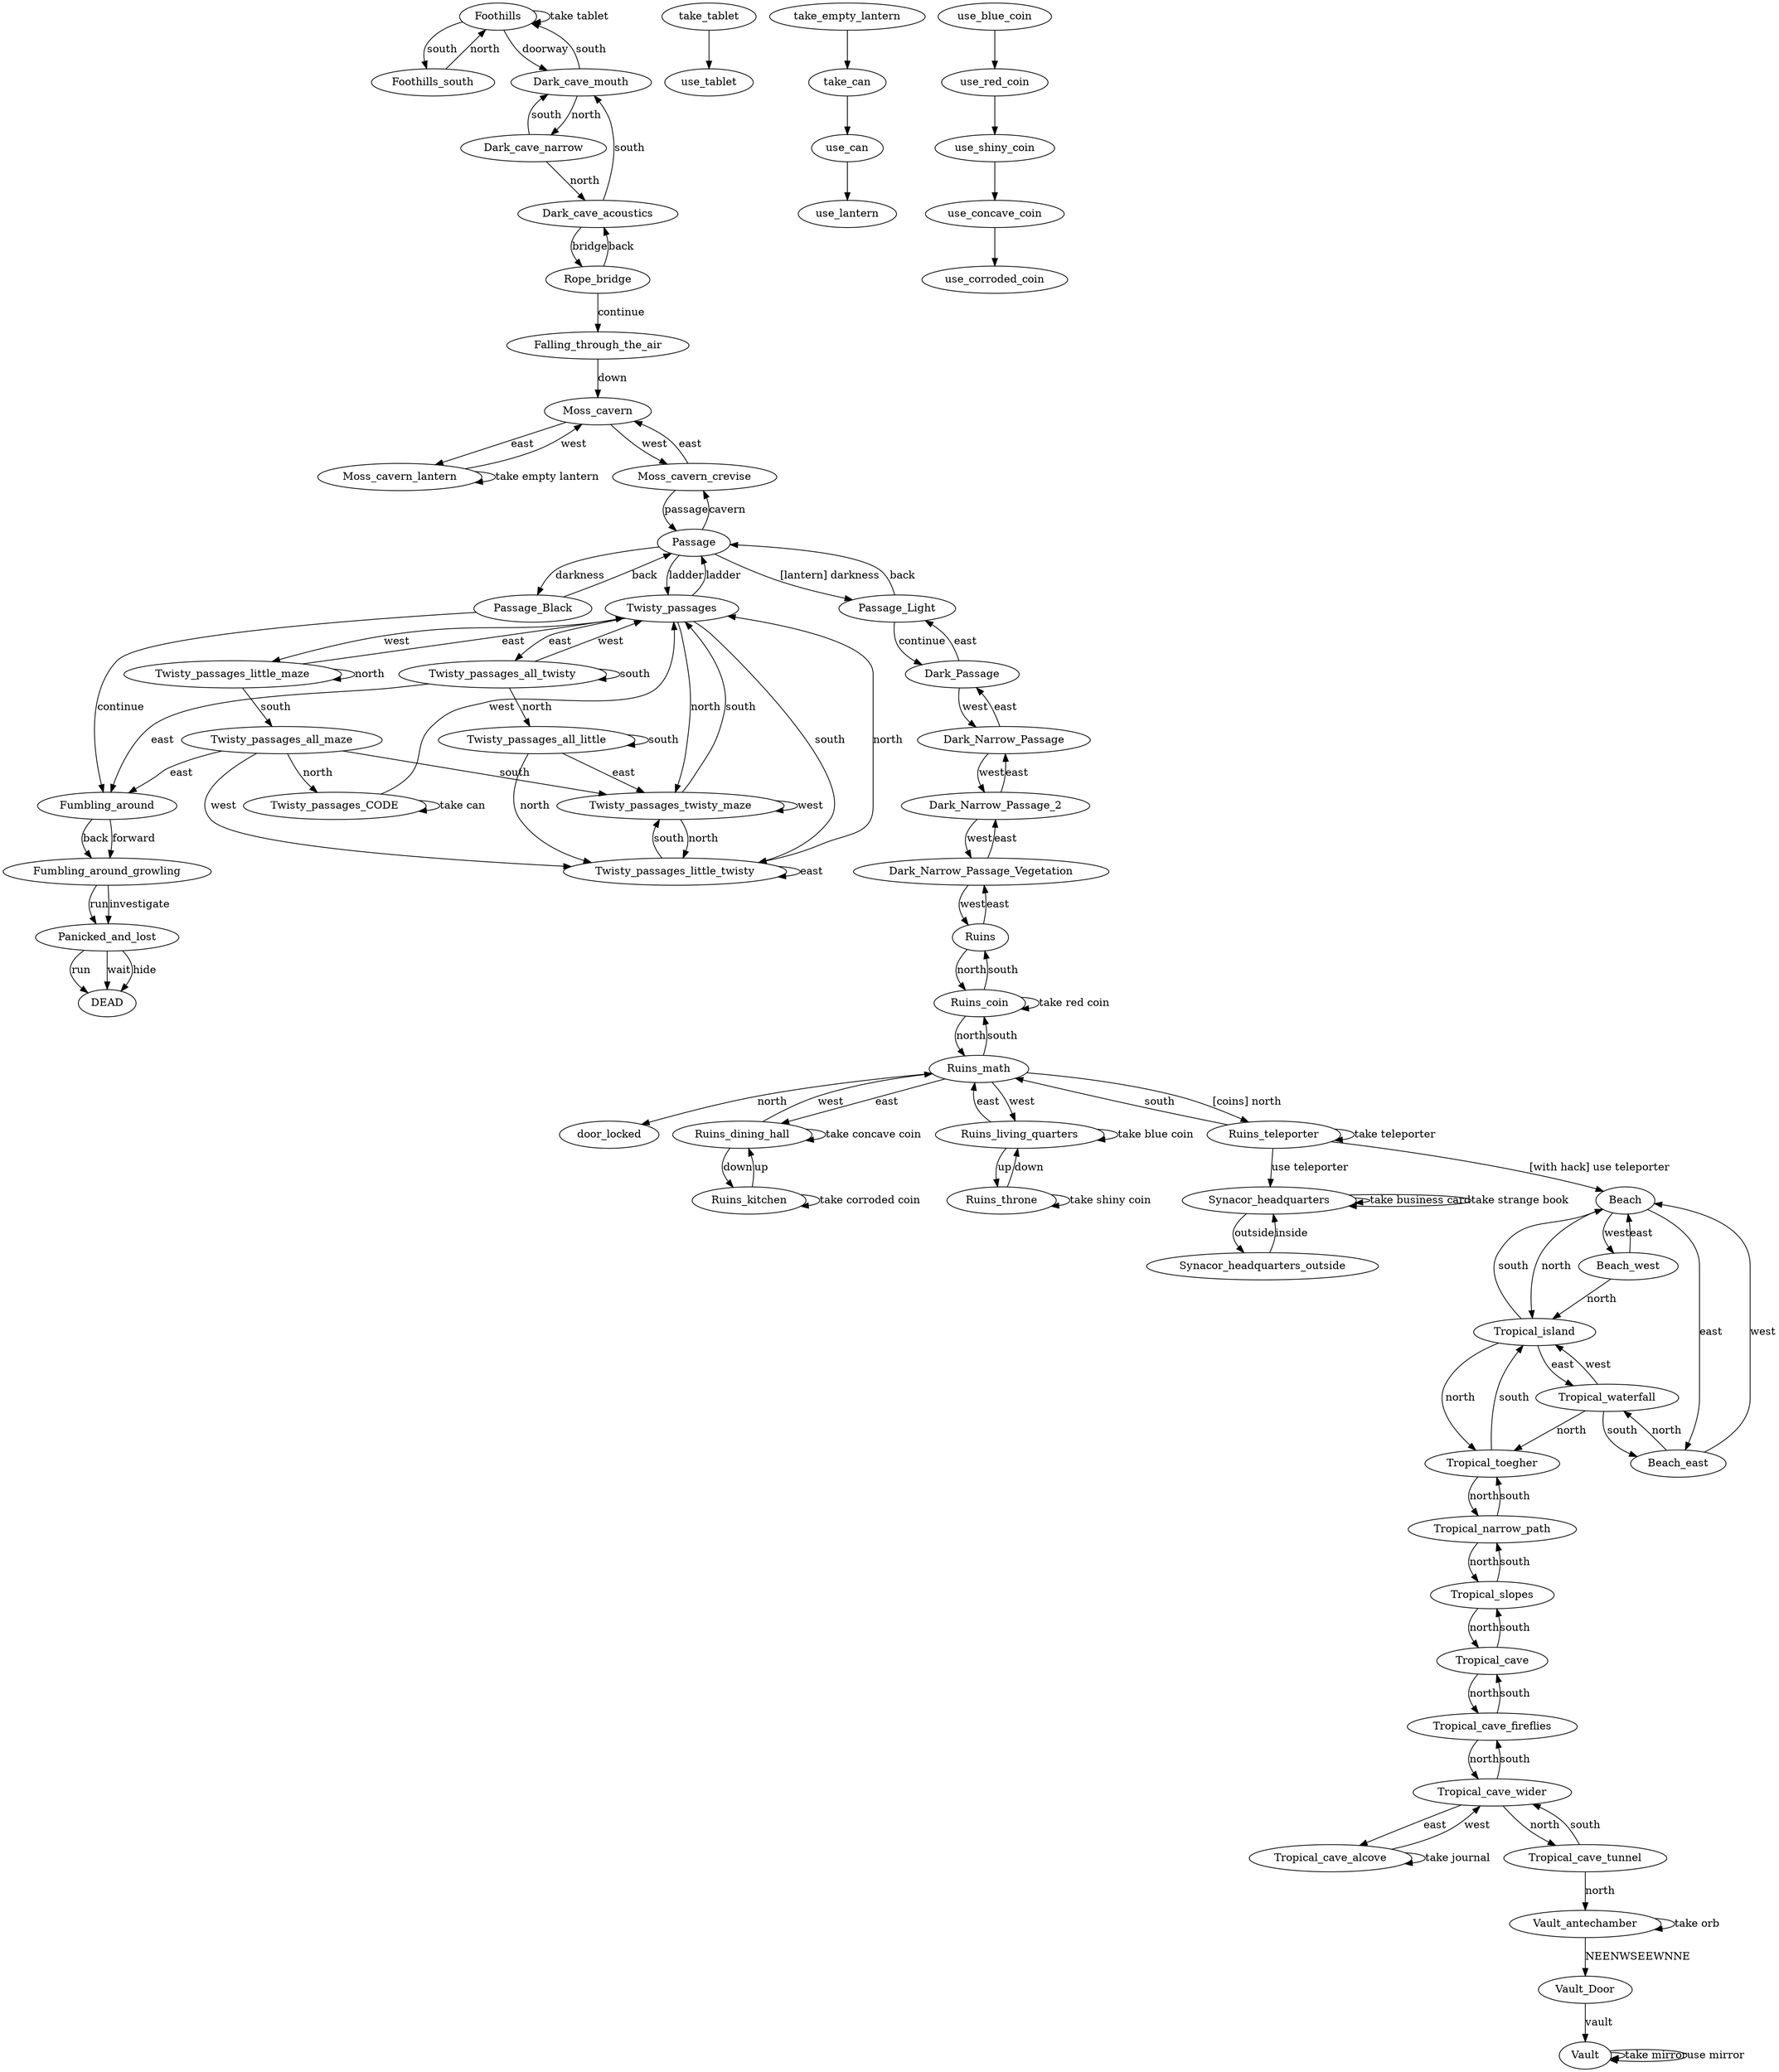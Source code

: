 digraph {
    Foothills
    Foothills_south
    Dark_cave_mouth
    Dark_cave_narrow
    Dark_cave_acoustics
    Rope_bridge
    Falling_through_the_air
    Moss_cavern
    Moss_cavern_lantern
    Moss_cavern_crevise
    Passage
    Passage_Black
    Fumbling_around
    Fumbling_around_growling
    Panicked_and_lost
    Twisty_passages
    Twisty_passages_twisty_maze
    Twisty_passages_little_twisty
    Twisty_passages_all_twisty
    Twisty_passages_all_little
    Twisty_passages_little_maze
    Twisty_passages_all_maze
    Twisty_passages_CODE

    Passage_Light
    Dark_Passage
    Dark_Narrow_Passage
    Dark_Narrow_Passage_2
    Dark_Narrow_Passage_Vegetation
    Ruins
    Ruins_coin
    Ruins_math
    door_locked
    Ruins_dining_hall
    Ruins_kitchen
    Ruins_living_quarters
    Ruins_throne
    Ruins_teleporter
    Synacor_headquarters
    Synacor_headquarters_outside

    Beach
    Beach_west
    Beach_east
    Tropical_island
    Tropical_waterfall
    Tropical_toegher
    Tropical_narrow_path
    Tropical_slopes
    Tropical_cave
    Tropical_cave_fireflies
    Tropical_cave_wider
    Tropical_cave_alcove
    Tropical_cave_tunnel
    Vault_antechamber
    Vault_Door
    Vault

    DEAD

    Foothills -> Foothills [label = "take tablet"];
    Foothills -> Foothills_south [label = "south"];
    Foothills -> Dark_cave_mouth [label = "doorway"];
    Foothills_south -> Foothills [label = "north"];
    Dark_cave_mouth -> Foothills [label = "south"];
    Dark_cave_mouth -> Dark_cave_narrow [label = "north"];

    Dark_cave_narrow -> Dark_cave_mouth [label = "south"];
    Dark_cave_narrow -> Dark_cave_acoustics [label = "north"];

    Dark_cave_acoustics -> Rope_bridge [label = "bridge"];
    Dark_cave_acoustics -> Dark_cave_mouth [label = "south"];

    Rope_bridge -> Falling_through_the_air [label = "continue"];
    Rope_bridge -> Dark_cave_acoustics [label = "back"];

    Falling_through_the_air -> Moss_cavern [label = "down"];

    Moss_cavern -> Moss_cavern_crevise [label = "west"];
    Moss_cavern -> Moss_cavern_lantern [label = "east"];

    Moss_cavern_lantern -> Moss_cavern [label = "west"];
    Moss_cavern_lantern -> Moss_cavern_lantern [label = "take empty lantern"];

    Moss_cavern_crevise -> Moss_cavern [label = "east"];
    Moss_cavern_crevise -> Passage [label = "passage"];

    Passage -> Moss_cavern_crevise [label = "cavern"];
    Passage -> Twisty_passages [label = "ladder"];
    Passage -> Passage_Black [label = "darkness"];
    Passage -> Passage_Light [label = "[lantern] darkness"];

    Passage_Black -> Fumbling_around [label = "continue"];
    Passage_Black -> Passage [label = "back"];

    Fumbling_around -> Fumbling_around_growling [label = "forward"];
    Fumbling_around -> Fumbling_around_growling [label = "back"];

    Fumbling_around_growling -> Panicked_and_lost [label = "run"];
    Fumbling_around_growling -> Panicked_and_lost [label = "investigate"];

    Panicked_and_lost -> DEAD [label = "run"];
    Panicked_and_lost -> DEAD [label = "wait"];
    Panicked_and_lost -> DEAD [label = "hide"];

    Twisty_passages -> Passage [label = "ladder"];
    Twisty_passages -> Twisty_passages_twisty_maze [label = "north"];
    Twisty_passages -> Twisty_passages_little_twisty [label = "south"];
    Twisty_passages -> Twisty_passages_all_twisty [label = "east"];
    Twisty_passages -> Twisty_passages_little_maze [label = "west"];

    Twisty_passages_twisty_maze -> Twisty_passages_little_twisty [label = "north"];
    Twisty_passages_twisty_maze -> Twisty_passages [label = "south"];
    Twisty_passages_twisty_maze -> Twisty_passages_twisty_maze [label = "west"];

    Twisty_passages_little_twisty -> Twisty_passages [label = "north"];
    Twisty_passages_little_twisty -> Twisty_passages_twisty_maze [label = "south"];
    Twisty_passages_little_twisty -> Twisty_passages_little_twisty [label = "east"];

    Twisty_passages_all_twisty -> Twisty_passages_all_little [label = "north"];
    Twisty_passages_all_twisty -> Twisty_passages_all_twisty [label = "south"];
    Twisty_passages_all_twisty -> Twisty_passages [label = "west"];
    Twisty_passages_all_twisty -> Fumbling_around [label = "east"];

    Twisty_passages_all_little -> Twisty_passages_little_twisty [label = "north"];
    Twisty_passages_all_little -> Twisty_passages_twisty_maze [label = "east"];
    Twisty_passages_all_little -> Twisty_passages_all_little [label = "south"];

    Twisty_passages_little_maze -> Twisty_passages_little_maze [label = "north"];
    Twisty_passages_little_maze -> Twisty_passages_all_maze [label = "south"];
    Twisty_passages_little_maze -> Twisty_passages [label = "east"];

    Twisty_passages_all_maze -> Twisty_passages_CODE [label = "north"];
    Twisty_passages_all_maze -> Twisty_passages_twisty_maze [label = "south"];
    Twisty_passages_all_maze -> Twisty_passages_little_twisty [label = "west"];
    Twisty_passages_all_maze -> Fumbling_around [label = "east"];

    Twisty_passages_CODE -> Twisty_passages_CODE [label = "take can"];
    Twisty_passages_CODE -> Twisty_passages [label = "west"];

    ///////////////////////////////////
    take_tablet
    use_tablet
    take_empty_lantern
    take_can
    use_can
    use_lantern

    take_tablet -> use_tablet;
    take_empty_lantern -> take_can -> use_can -> use_lantern;
    ///////////////////////////////////

    Passage_Light -> Dark_Passage [label = "continue"];
    Passage_Light -> Passage [label = "back"];

    Dark_Passage -> Dark_Narrow_Passage [label = "west"];
    Dark_Passage -> Passage_Light [label = "east"];

    Dark_Narrow_Passage -> Dark_Passage [label = "east"];
    Dark_Narrow_Passage -> Dark_Narrow_Passage_2 [label = "west"];

    Dark_Narrow_Passage_2 -> Dark_Narrow_Passage_Vegetation [label = "west"];
    Dark_Narrow_Passage_2 -> Dark_Narrow_Passage [label = "east"];

    Dark_Narrow_Passage_Vegetation -> Dark_Narrow_Passage_2 [label = "east"];
    Dark_Narrow_Passage_Vegetation -> Ruins [label = "west"];

    Ruins -> Dark_Narrow_Passage_Vegetation [label = "east"];
    Ruins -> Ruins_coin [label = "north"];

    Ruins_coin -> Ruins_coin [label = "take red coin"]; // This coin is made of a red metal.  It has two dots on one side.
    Ruins_coin -> Ruins_math [label = "north"]; // _ + _ * _^2 + _^3 - _ = 399
    Ruins_coin -> Ruins [label = "south"];

    Ruins_math -> door_locked [label = "north"];
    Ruins_math -> Ruins_teleporter [label = "[coins] north"]
    Ruins_math -> Ruins_coin [label = "south"];
    Ruins_math -> Ruins_dining_hall [label = "east"];
    Ruins_math -> Ruins_living_quarters [label = "west"];

    Ruins_dining_hall -> Ruins_dining_hall [label = "take concave coin"]; // This coin is slightly rounded, almost like a tiny bowl.  It has seven dots on one side.
    Ruins_dining_hall -> Ruins_kitchen [label = "down"];
    Ruins_dining_hall -> Ruins_math [label = "west"];

    Ruins_kitchen -> Ruins_kitchen [label = "take corroded coin"]; // This coin is somewhat corroded.  It has a triangle on one side.
    Ruins_kitchen -> Ruins_dining_hall [label = "up"];

    Ruins_living_quarters -> Ruins_living_quarters [label = "take blue coin"]; // This coin is made of a blue metal.  It has nine dots on one side.
    Ruins_living_quarters -> Ruins_throne [label = "up"];
    Ruins_living_quarters -> Ruins_math [label = "east"];

    Ruins_throne -> Ruins_throne [label = "take shiny coin"]; // This coin is somehow still quite shiny.  It has a pentagon on one side.
    Ruins_throne -> Ruins_living_quarters [label = "down"];

    ///////////////////////////////////
 //   [2,3,5,7,9].permutation(5).select {|a,b,c,d,e| a + b * c**2 + d**3 - e == 399 }
 //   => [[9, 2, 5, 7, 3]]
    use_blue_coin
    use_red_coin
    use_shiny_coin
    use_concave_coin
    use_corroded_coin
    use_blue_coin -> use_red_coin -> use_shiny_coin -> use_concave_coin -> use_corroded_coin
    ///////////////////////////////////

    Ruins_teleporter -> Ruins_math [label = "south"]
    Ruins_teleporter -> Ruins_teleporter [label = "take teleporter"]
    Ruins_teleporter -> Synacor_headquarters [label = "use teleporter"]

    Ruins_teleporter -> Beach [label = "[with hack] use teleporter"]

    Synacor_headquarters -> Synacor_headquarters [label = "take business card"]
    Synacor_headquarters -> Synacor_headquarters [label = "take strange book"]
    Synacor_headquarters -> Synacor_headquarters_outside [label = "outside"]
    Synacor_headquarters_outside -> Synacor_headquarters [label = "inside"]

    Beach -> Beach_west [label = "west"]
    Beach -> Beach_east [label = "east"]
    Beach -> Tropical_island [label = "north"]

    Beach_west -> Beach [label = "east"]
    Beach_west -> Tropical_island [label = "north"]

    Beach_east -> Beach [label = "west"]
    Beach_east -> Tropical_waterfall [label = "north"]

    Tropical_island -> Tropical_toegher [label = "north"]
    Tropical_island -> Beach [label = "south"]
    Tropical_island -> Tropical_waterfall [label = "east"]

    Tropical_waterfall -> Beach_east [label = "south"]
    Tropical_waterfall -> Tropical_island [label = "west"]
    Tropical_waterfall -> Tropical_toegher [label = "north"]

    Tropical_toegher -> Tropical_island [label = "south"]
    Tropical_toegher -> Tropical_narrow_path [label = "north"]

    Tropical_narrow_path -> Tropical_toegher [label = "south"]
    Tropical_narrow_path -> Tropical_slopes [label = "north"]

    Tropical_slopes -> Tropical_narrow_path [label = "south"]
    Tropical_slopes -> Tropical_cave [label = "north"]

    Tropical_cave -> Tropical_slopes [label = "south"]
    Tropical_cave -> Tropical_cave_fireflies [label = "north"]

    Tropical_cave_fireflies -> Tropical_cave [label = "south"]
    Tropical_cave_fireflies -> Tropical_cave_wider [label = "north"]

    Tropical_cave_wider -> Tropical_cave_tunnel [label = "north"]
    Tropical_cave_wider -> Tropical_cave_fireflies [label = "south"]
    Tropical_cave_wider -> Tropical_cave_alcove [label = "east"]

    Tropical_cave_alcove -> Tropical_cave_alcove [label = "take journal"]
    Tropical_cave_alcove -> Tropical_cave_wider [label = "west"]

    Tropical_cave_tunnel -> Vault_antechamber [label = "north"]
    Tropical_cave_tunnel -> Tropical_cave_wider [label = "south"]

    Vault_antechamber -> Vault_antechamber [label = "take orb"]

    Vault_antechamber -> Vault_Door [label = "NEENWSEEWNNE"]

    Vault_Door -> Vault [label = "vault"]

    Vault -> Vault [label = "take mirror"]
    Vault -> Vault [label = "use mirror"]
}


